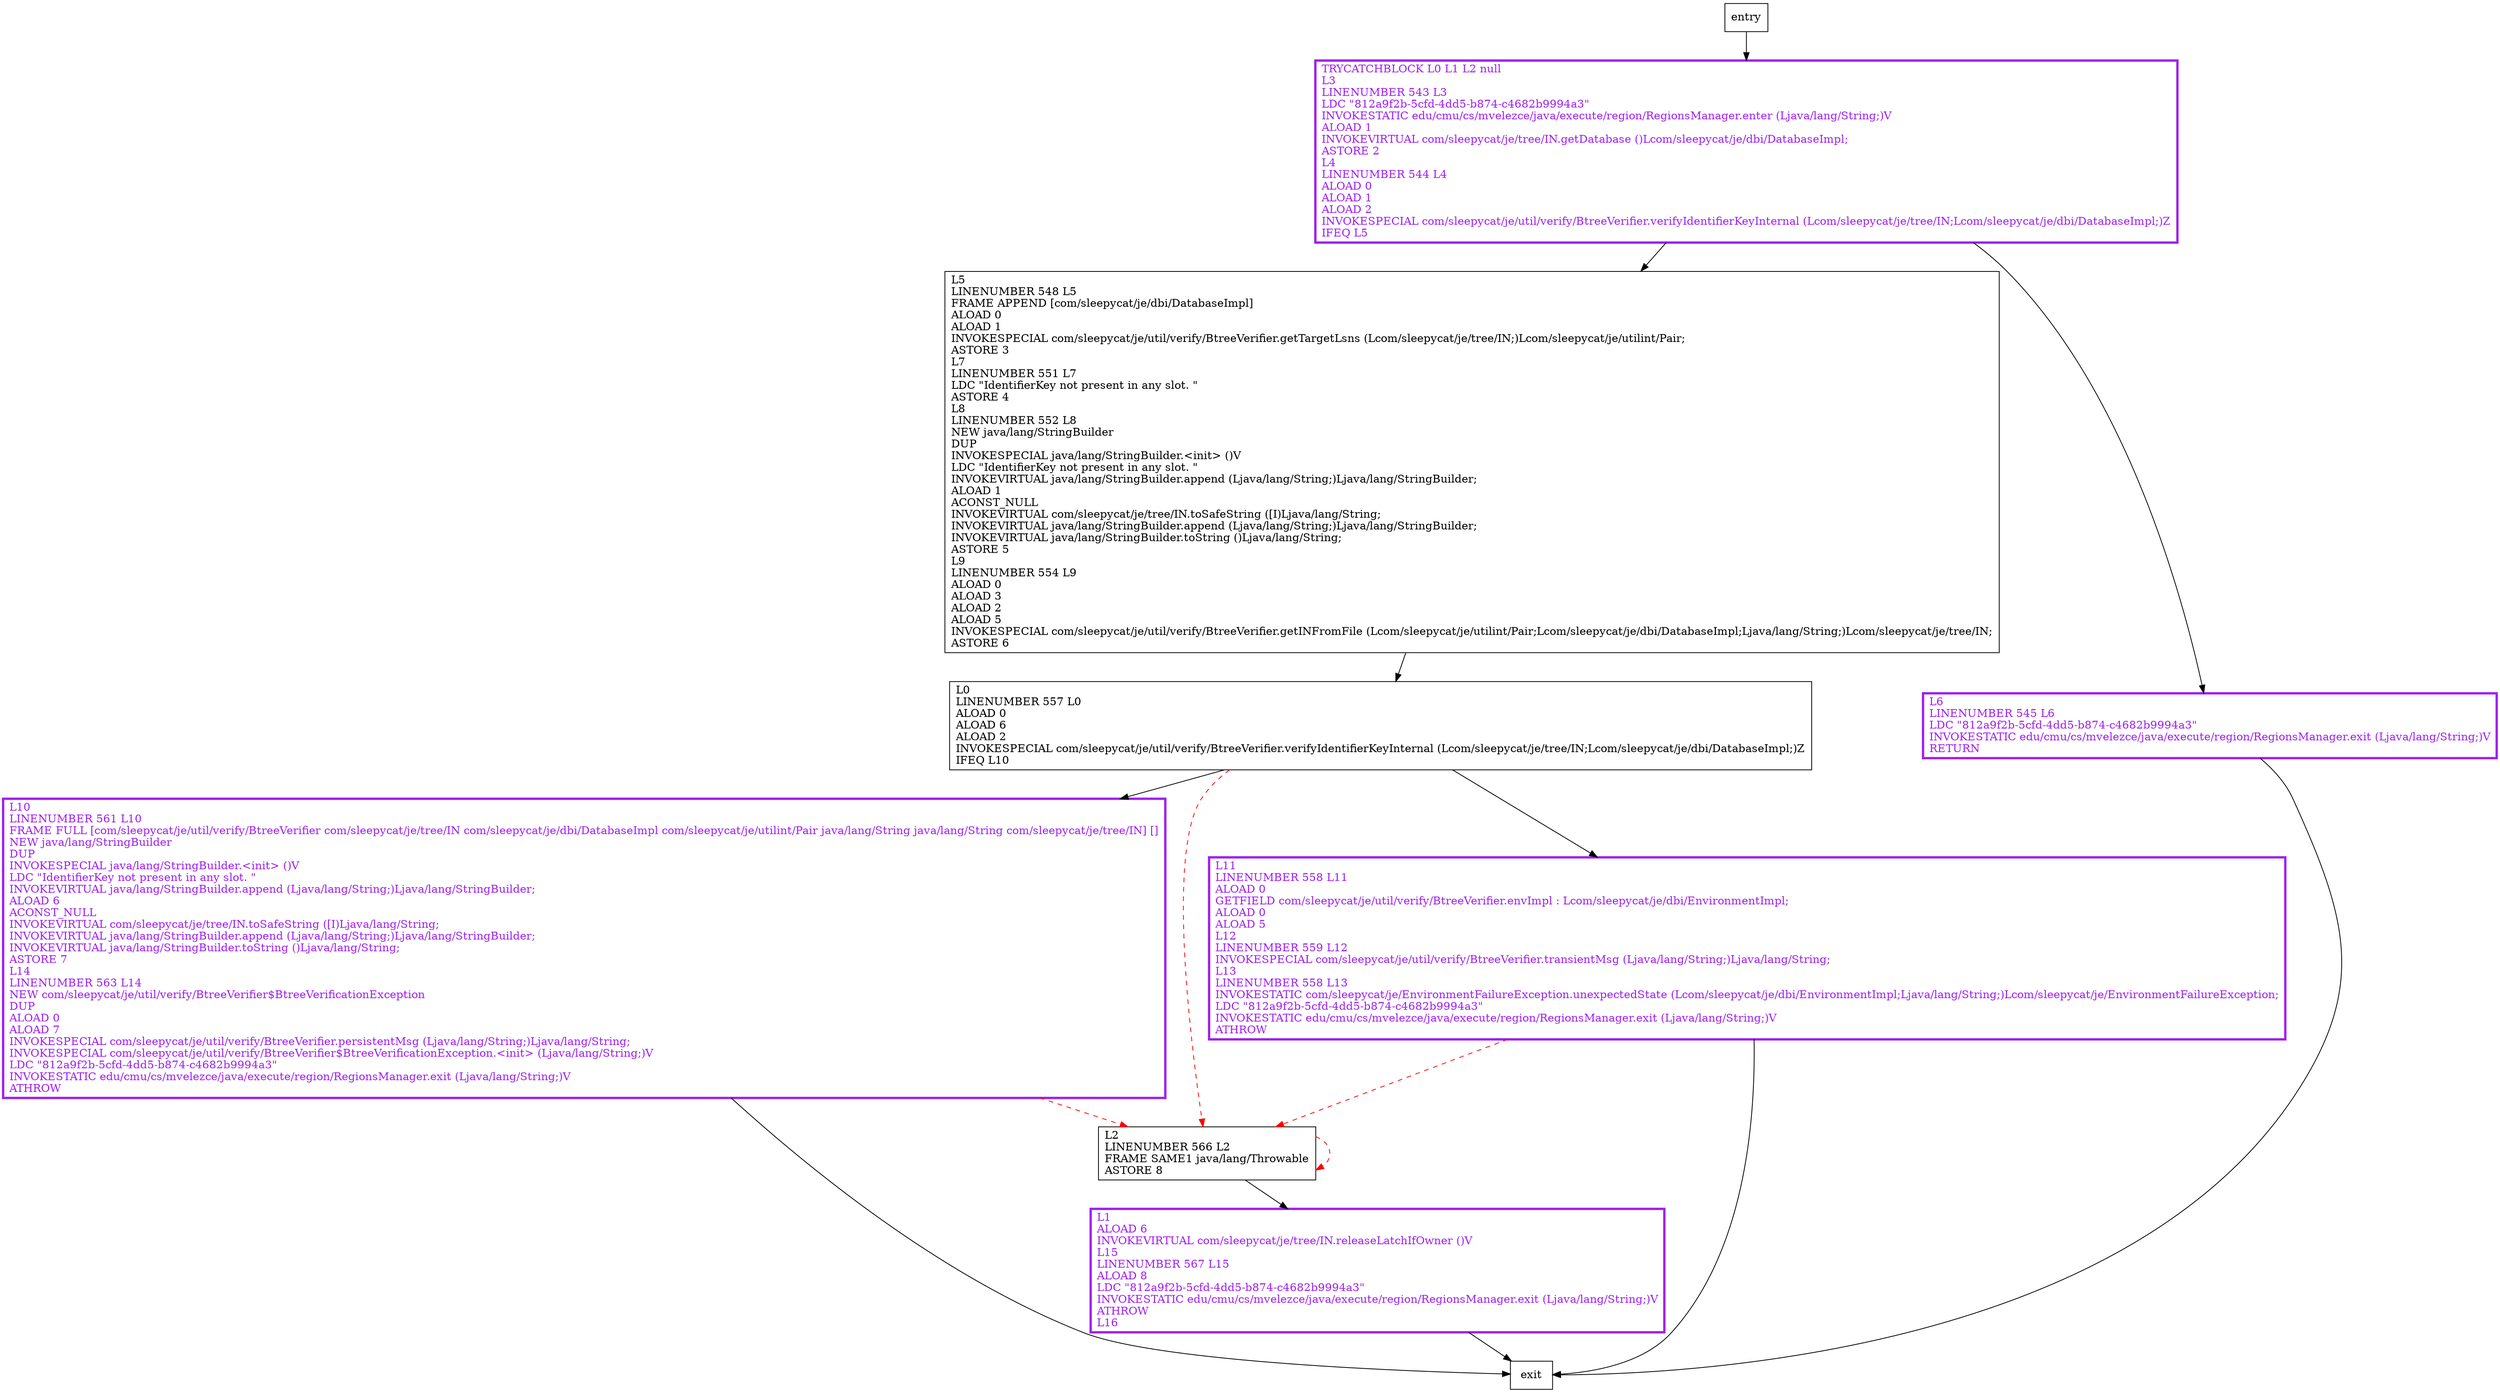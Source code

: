 digraph verifyIdentifierKey {
node [shape=record];
1466159758 [label="L5\lLINENUMBER 548 L5\lFRAME APPEND [com/sleepycat/je/dbi/DatabaseImpl]\lALOAD 0\lALOAD 1\lINVOKESPECIAL com/sleepycat/je/util/verify/BtreeVerifier.getTargetLsns (Lcom/sleepycat/je/tree/IN;)Lcom/sleepycat/je/utilint/Pair;\lASTORE 3\lL7\lLINENUMBER 551 L7\lLDC \"IdentifierKey not present in any slot. \"\lASTORE 4\lL8\lLINENUMBER 552 L8\lNEW java/lang/StringBuilder\lDUP\lINVOKESPECIAL java/lang/StringBuilder.\<init\> ()V\lLDC \"IdentifierKey not present in any slot. \"\lINVOKEVIRTUAL java/lang/StringBuilder.append (Ljava/lang/String;)Ljava/lang/StringBuilder;\lALOAD 1\lACONST_NULL\lINVOKEVIRTUAL com/sleepycat/je/tree/IN.toSafeString ([I)Ljava/lang/String;\lINVOKEVIRTUAL java/lang/StringBuilder.append (Ljava/lang/String;)Ljava/lang/StringBuilder;\lINVOKEVIRTUAL java/lang/StringBuilder.toString ()Ljava/lang/String;\lASTORE 5\lL9\lLINENUMBER 554 L9\lALOAD 0\lALOAD 3\lALOAD 2\lALOAD 5\lINVOKESPECIAL com/sleepycat/je/util/verify/BtreeVerifier.getINFromFile (Lcom/sleepycat/je/utilint/Pair;Lcom/sleepycat/je/dbi/DatabaseImpl;Ljava/lang/String;)Lcom/sleepycat/je/tree/IN;\lASTORE 6\l"];
713421365 [label="L10\lLINENUMBER 561 L10\lFRAME FULL [com/sleepycat/je/util/verify/BtreeVerifier com/sleepycat/je/tree/IN com/sleepycat/je/dbi/DatabaseImpl com/sleepycat/je/utilint/Pair java/lang/String java/lang/String com/sleepycat/je/tree/IN] []\lNEW java/lang/StringBuilder\lDUP\lINVOKESPECIAL java/lang/StringBuilder.\<init\> ()V\lLDC \"IdentifierKey not present in any slot. \"\lINVOKEVIRTUAL java/lang/StringBuilder.append (Ljava/lang/String;)Ljava/lang/StringBuilder;\lALOAD 6\lACONST_NULL\lINVOKEVIRTUAL com/sleepycat/je/tree/IN.toSafeString ([I)Ljava/lang/String;\lINVOKEVIRTUAL java/lang/StringBuilder.append (Ljava/lang/String;)Ljava/lang/StringBuilder;\lINVOKEVIRTUAL java/lang/StringBuilder.toString ()Ljava/lang/String;\lASTORE 7\lL14\lLINENUMBER 563 L14\lNEW com/sleepycat/je/util/verify/BtreeVerifier$BtreeVerificationException\lDUP\lALOAD 0\lALOAD 7\lINVOKESPECIAL com/sleepycat/je/util/verify/BtreeVerifier.persistentMsg (Ljava/lang/String;)Ljava/lang/String;\lINVOKESPECIAL com/sleepycat/je/util/verify/BtreeVerifier$BtreeVerificationException.\<init\> (Ljava/lang/String;)V\lLDC \"812a9f2b-5cfd-4dd5-b874-c4682b9994a3\"\lINVOKESTATIC edu/cmu/cs/mvelezce/java/execute/region/RegionsManager.exit (Ljava/lang/String;)V\lATHROW\l"];
527320911 [label="L0\lLINENUMBER 557 L0\lALOAD 0\lALOAD 6\lALOAD 2\lINVOKESPECIAL com/sleepycat/je/util/verify/BtreeVerifier.verifyIdentifierKeyInternal (Lcom/sleepycat/je/tree/IN;Lcom/sleepycat/je/dbi/DatabaseImpl;)Z\lIFEQ L10\l"];
131860792 [label="L2\lLINENUMBER 566 L2\lFRAME SAME1 java/lang/Throwable\lASTORE 8\l"];
987410085 [label="L6\lLINENUMBER 545 L6\lLDC \"812a9f2b-5cfd-4dd5-b874-c4682b9994a3\"\lINVOKESTATIC edu/cmu/cs/mvelezce/java/execute/region/RegionsManager.exit (Ljava/lang/String;)V\lRETURN\l"];
1308081044 [label="L11\lLINENUMBER 558 L11\lALOAD 0\lGETFIELD com/sleepycat/je/util/verify/BtreeVerifier.envImpl : Lcom/sleepycat/je/dbi/EnvironmentImpl;\lALOAD 0\lALOAD 5\lL12\lLINENUMBER 559 L12\lINVOKESPECIAL com/sleepycat/je/util/verify/BtreeVerifier.transientMsg (Ljava/lang/String;)Ljava/lang/String;\lL13\lLINENUMBER 558 L13\lINVOKESTATIC com/sleepycat/je/EnvironmentFailureException.unexpectedState (Lcom/sleepycat/je/dbi/EnvironmentImpl;Ljava/lang/String;)Lcom/sleepycat/je/EnvironmentFailureException;\lLDC \"812a9f2b-5cfd-4dd5-b874-c4682b9994a3\"\lINVOKESTATIC edu/cmu/cs/mvelezce/java/execute/region/RegionsManager.exit (Ljava/lang/String;)V\lATHROW\l"];
2077805690 [label="TRYCATCHBLOCK L0 L1 L2 null\lL3\lLINENUMBER 543 L3\lLDC \"812a9f2b-5cfd-4dd5-b874-c4682b9994a3\"\lINVOKESTATIC edu/cmu/cs/mvelezce/java/execute/region/RegionsManager.enter (Ljava/lang/String;)V\lALOAD 1\lINVOKEVIRTUAL com/sleepycat/je/tree/IN.getDatabase ()Lcom/sleepycat/je/dbi/DatabaseImpl;\lASTORE 2\lL4\lLINENUMBER 544 L4\lALOAD 0\lALOAD 1\lALOAD 2\lINVOKESPECIAL com/sleepycat/je/util/verify/BtreeVerifier.verifyIdentifierKeyInternal (Lcom/sleepycat/je/tree/IN;Lcom/sleepycat/je/dbi/DatabaseImpl;)Z\lIFEQ L5\l"];
2098200934 [label="L1\lALOAD 6\lINVOKEVIRTUAL com/sleepycat/je/tree/IN.releaseLatchIfOwner ()V\lL15\lLINENUMBER 567 L15\lALOAD 8\lLDC \"812a9f2b-5cfd-4dd5-b874-c4682b9994a3\"\lINVOKESTATIC edu/cmu/cs/mvelezce/java/execute/region/RegionsManager.exit (Ljava/lang/String;)V\lATHROW\lL16\l"];
entry;
exit;
1466159758 -> 527320911
entry -> 2077805690
713421365 -> exit
713421365 -> 131860792 [style=dashed, color=red]
527320911 -> 713421365
527320911 -> 131860792 [style=dashed, color=red]
527320911 -> 1308081044
131860792 -> 131860792 [style=dashed, color=red]
131860792 -> 2098200934
987410085 -> exit
1308081044 -> exit
1308081044 -> 131860792 [style=dashed, color=red]
2077805690 -> 1466159758
2077805690 -> 987410085
2098200934 -> exit
713421365[fontcolor="purple", penwidth=3, color="purple"];
987410085[fontcolor="purple", penwidth=3, color="purple"];
1308081044[fontcolor="purple", penwidth=3, color="purple"];
2077805690[fontcolor="purple", penwidth=3, color="purple"];
2098200934[fontcolor="purple", penwidth=3, color="purple"];
}
